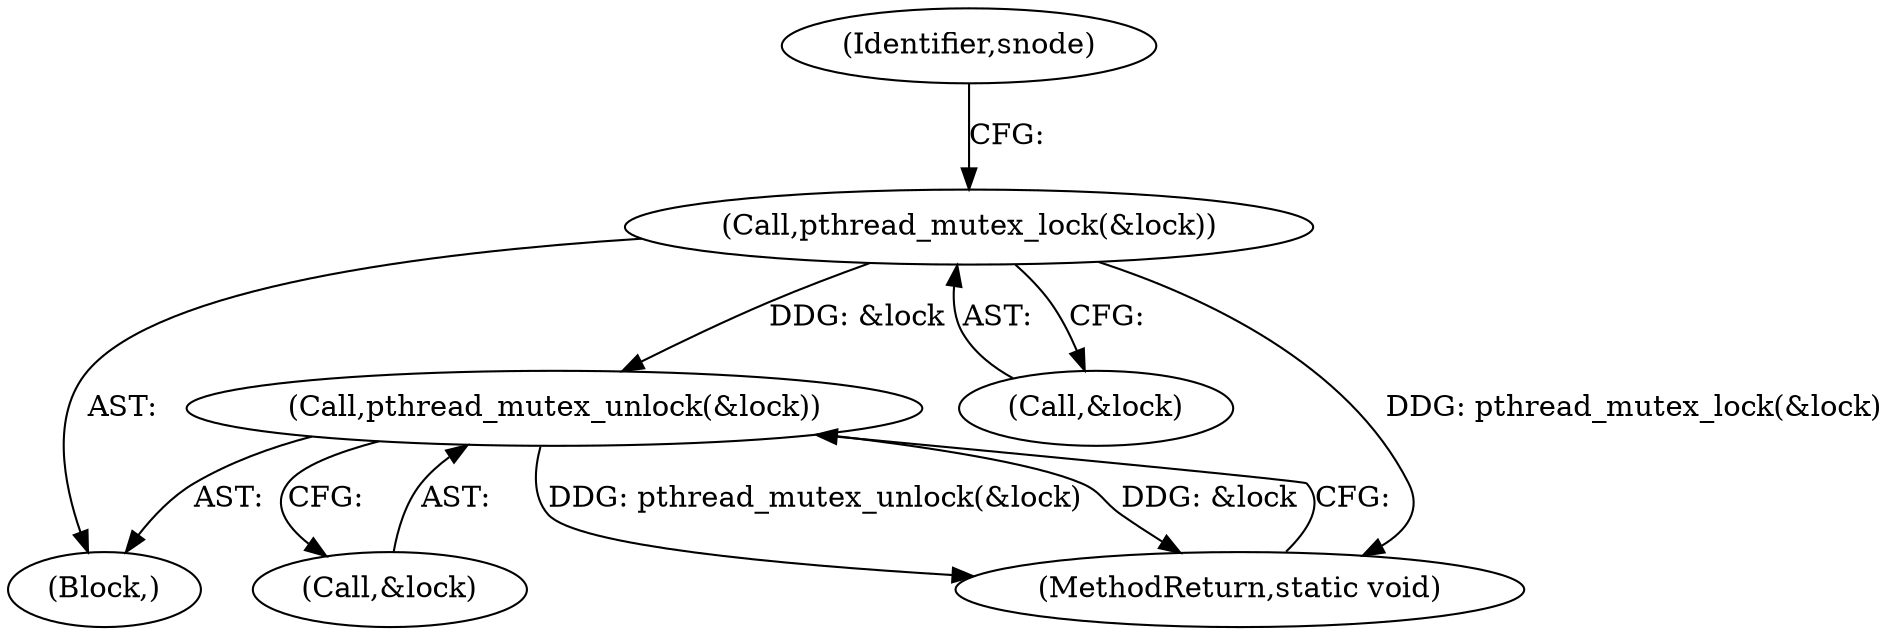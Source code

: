 digraph "0_Android_d77f1999ecece56c1cbb333f4ddc26f0b5bac2c5_2@API" {
"1000214" [label="(Call,pthread_mutex_unlock(&lock))"];
"1000124" [label="(Call,pthread_mutex_lock(&lock))"];
"1000214" [label="(Call,pthread_mutex_unlock(&lock))"];
"1000215" [label="(Call,&lock)"];
"1000130" [label="(Identifier,snode)"];
"1000125" [label="(Call,&lock)"];
"1000124" [label="(Call,pthread_mutex_lock(&lock))"];
"1000102" [label="(Block,)"];
"1000217" [label="(MethodReturn,static void)"];
"1000214" -> "1000102"  [label="AST: "];
"1000214" -> "1000215"  [label="CFG: "];
"1000215" -> "1000214"  [label="AST: "];
"1000217" -> "1000214"  [label="CFG: "];
"1000214" -> "1000217"  [label="DDG: pthread_mutex_unlock(&lock)"];
"1000214" -> "1000217"  [label="DDG: &lock"];
"1000124" -> "1000214"  [label="DDG: &lock"];
"1000124" -> "1000102"  [label="AST: "];
"1000124" -> "1000125"  [label="CFG: "];
"1000125" -> "1000124"  [label="AST: "];
"1000130" -> "1000124"  [label="CFG: "];
"1000124" -> "1000217"  [label="DDG: pthread_mutex_lock(&lock)"];
}

